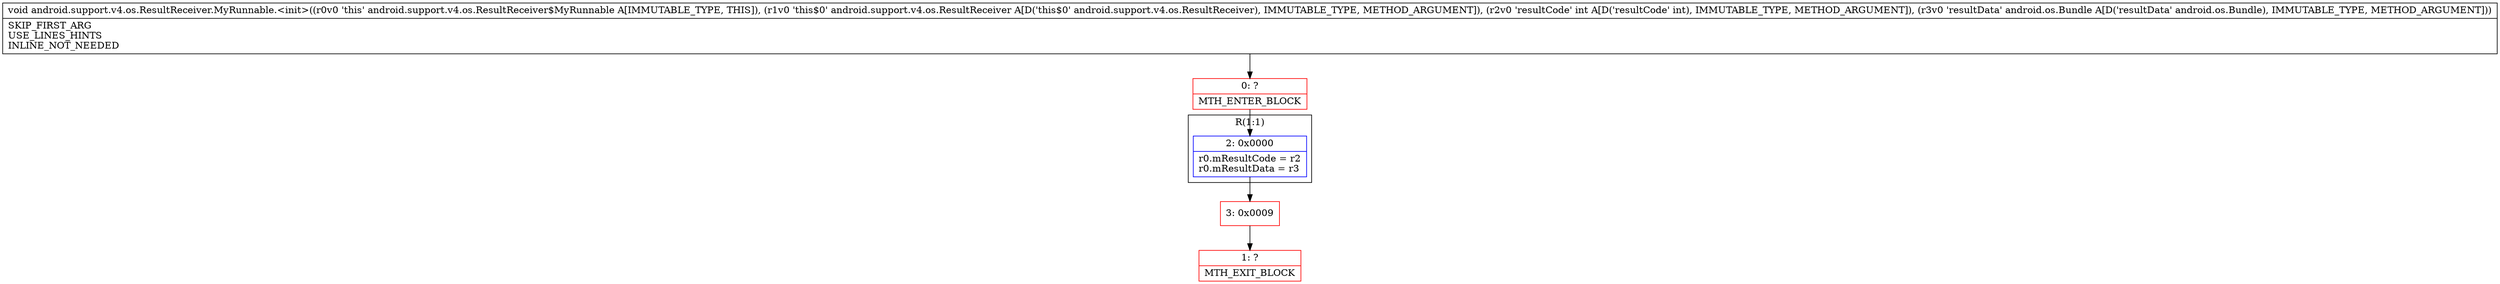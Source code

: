 digraph "CFG forandroid.support.v4.os.ResultReceiver.MyRunnable.\<init\>(Landroid\/support\/v4\/os\/ResultReceiver;ILandroid\/os\/Bundle;)V" {
subgraph cluster_Region_3429115 {
label = "R(1:1)";
node [shape=record,color=blue];
Node_2 [shape=record,label="{2\:\ 0x0000|r0.mResultCode = r2\lr0.mResultData = r3\l}"];
}
Node_0 [shape=record,color=red,label="{0\:\ ?|MTH_ENTER_BLOCK\l}"];
Node_3 [shape=record,color=red,label="{3\:\ 0x0009}"];
Node_1 [shape=record,color=red,label="{1\:\ ?|MTH_EXIT_BLOCK\l}"];
MethodNode[shape=record,label="{void android.support.v4.os.ResultReceiver.MyRunnable.\<init\>((r0v0 'this' android.support.v4.os.ResultReceiver$MyRunnable A[IMMUTABLE_TYPE, THIS]), (r1v0 'this$0' android.support.v4.os.ResultReceiver A[D('this$0' android.support.v4.os.ResultReceiver), IMMUTABLE_TYPE, METHOD_ARGUMENT]), (r2v0 'resultCode' int A[D('resultCode' int), IMMUTABLE_TYPE, METHOD_ARGUMENT]), (r3v0 'resultData' android.os.Bundle A[D('resultData' android.os.Bundle), IMMUTABLE_TYPE, METHOD_ARGUMENT]))  | SKIP_FIRST_ARG\lUSE_LINES_HINTS\lINLINE_NOT_NEEDED\l}"];
MethodNode -> Node_0;Node_2 -> Node_3;
Node_0 -> Node_2;
Node_3 -> Node_1;
}

